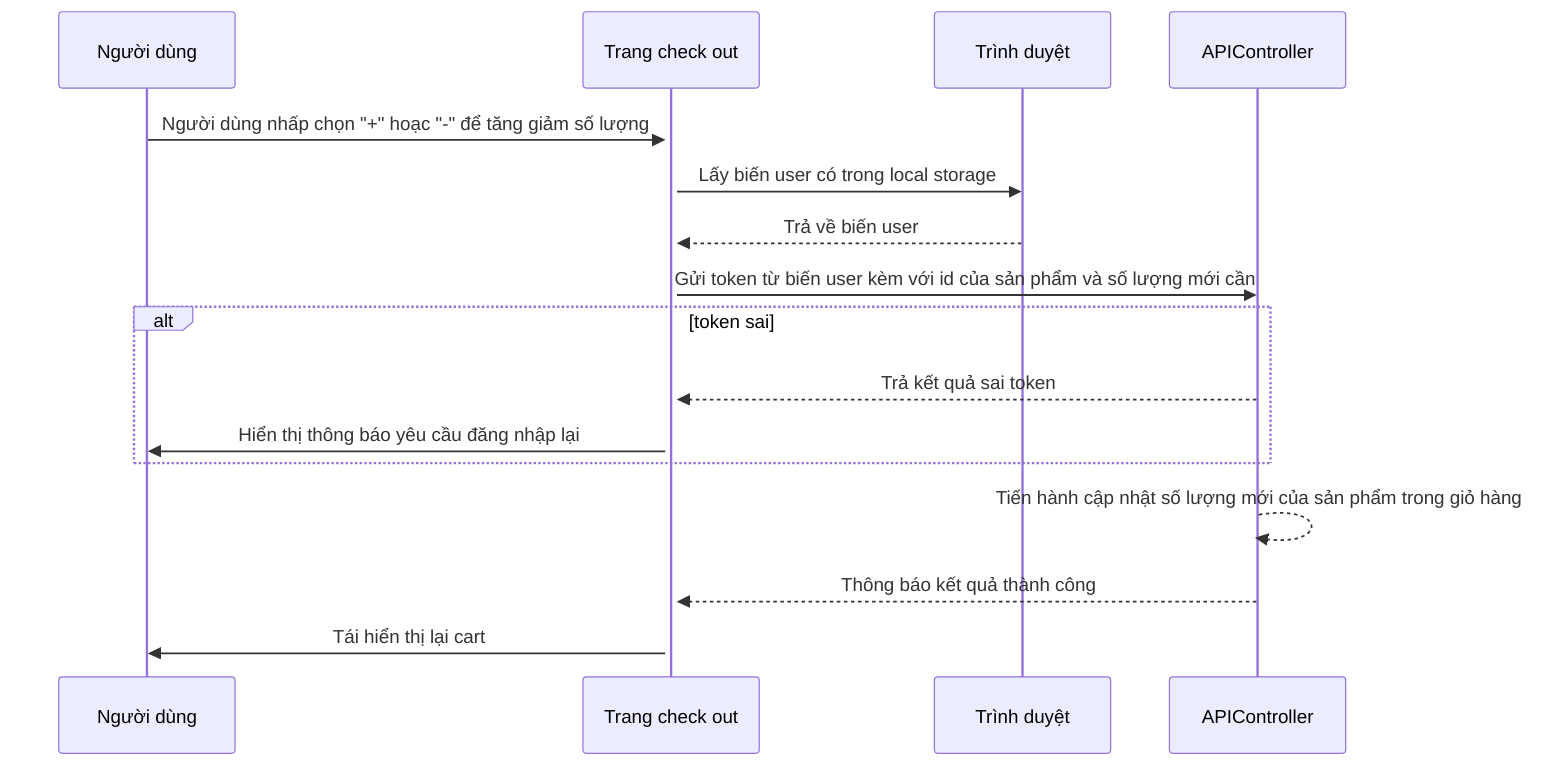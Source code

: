 sequenceDiagram
    Người dùng->>+Trang check out: Người dùng nhấp chọn "+" hoạc "-" để tăng giảm số lượng
    Trang check out ->> Trình duyệt: Lấy biến user có trong local storage
    Trình duyệt -->> Trang check out: Trả về biến user
    Trang check out ->> APIController: Gửi token từ biến user kèm với id của sản phẩm và số lượng mới cần
    alt token sai
    APIController -->> Trang check out: Trả kết quả sai token
    Trang check out ->> Người dùng: Hiển thị thông báo yêu cầu đăng nhập lại
    end
    APIController -->> APIController: Tiến hành cập nhật số lượng mới của sản phẩm trong giỏ hàng 
    APIController -->> Trang check out: Thông báo kết quả thành công
    Trang check out ->> Người dùng: Tái hiển thị lại cart